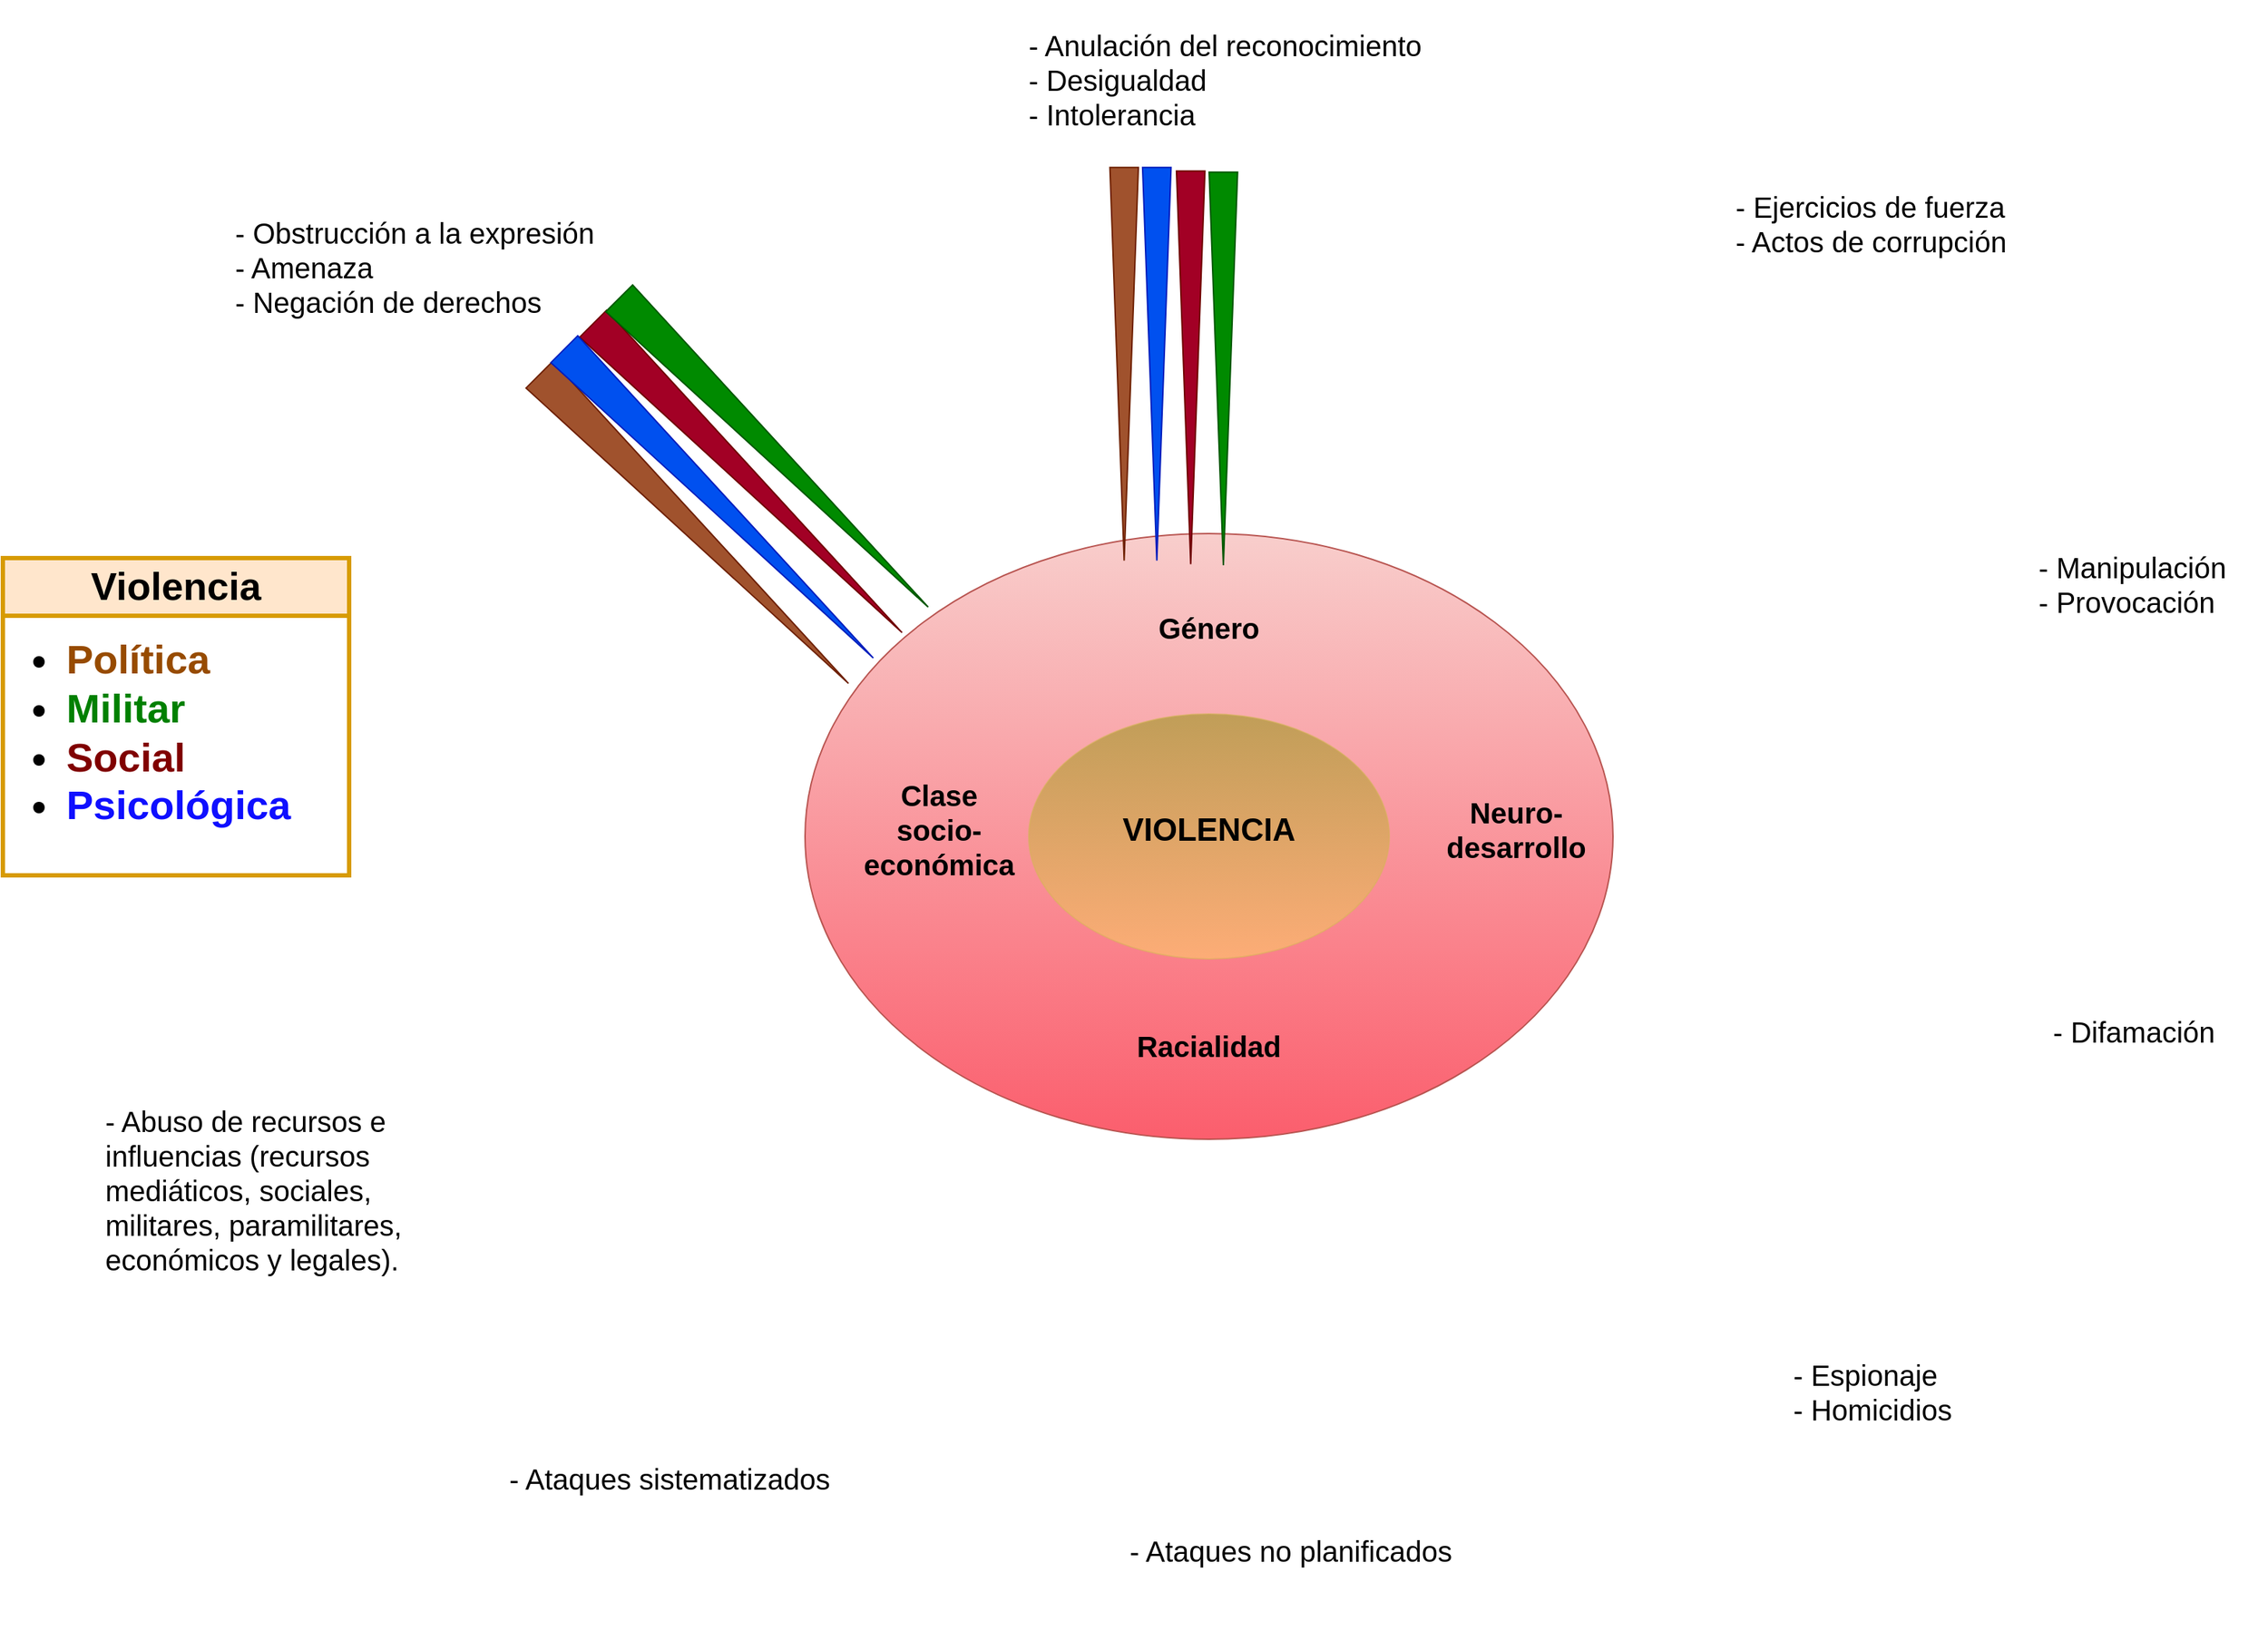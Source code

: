 <mxfile version="21.2.3" type="github">
  <diagram name="Page-1" id="5987fedf-629e-85c4-6858-42fee31821dd">
    <mxGraphModel dx="2200" dy="1085" grid="1" gridSize="10" guides="1" tooltips="1" connect="1" arrows="1" fold="1" page="1" pageScale="1.5" pageWidth="1169" pageHeight="826" background="#ffffff" math="0" shadow="0">
      <root>
        <mxCell id="0" style=";html=1;" />
        <mxCell id="1" style=";html=1;" parent="0" />
        <mxCell id="YfqoGUxCrP-vsWwG5_EB-9" value="" style="ellipse;whiteSpace=wrap;html=1;fillColor=#f8cecc;strokeColor=#b85450;gradientColor=#fb5e6d;movable=0;resizable=0;rotatable=0;deletable=0;editable=0;locked=1;connectable=0;" vertex="1" parent="1">
          <mxGeometry x="597" y="370" width="560" height="420" as="geometry" />
        </mxCell>
        <mxCell id="YfqoGUxCrP-vsWwG5_EB-31" value="" style="group;rotation=90;" vertex="1" connectable="0" parent="1">
          <mxGeometry x="433.8" y="203.8" width="288.87" height="280" as="geometry" />
        </mxCell>
        <mxCell id="YfqoGUxCrP-vsWwG5_EB-24" value="" style="triangle;whiteSpace=wrap;html=1;rotation=45;fillColor=#a0522d;fontColor=#ffffff;strokeColor=#6D1F00;" vertex="1" parent="YfqoGUxCrP-vsWwG5_EB-31">
          <mxGeometry x="-65.227" y="149.877" width="302.872" height="26.325" as="geometry" />
        </mxCell>
        <mxCell id="YfqoGUxCrP-vsWwG5_EB-26" value="" style="triangle;whiteSpace=wrap;html=1;rotation=45;fillColor=#a20025;fontColor=#ffffff;strokeColor=#6F0000;" vertex="1" parent="YfqoGUxCrP-vsWwG5_EB-31">
          <mxGeometry x="-28.084" y="114.612" width="302.872" height="26.325" as="geometry" />
        </mxCell>
        <mxCell id="YfqoGUxCrP-vsWwG5_EB-27" value="" style="triangle;whiteSpace=wrap;html=1;rotation=45;fillColor=#0050ef;fontColor=#ffffff;strokeColor=#001DBC;" vertex="1" parent="YfqoGUxCrP-vsWwG5_EB-31">
          <mxGeometry x="-48.015" y="132.244" width="302.872" height="26.325" as="geometry" />
        </mxCell>
        <mxCell id="YfqoGUxCrP-vsWwG5_EB-28" value="" style="triangle;whiteSpace=wrap;html=1;rotation=45;fillColor=#008a00;fontColor=#ffffff;strokeColor=#005700;" vertex="1" parent="YfqoGUxCrP-vsWwG5_EB-31">
          <mxGeometry x="-9.965" y="96.979" width="302.872" height="26.325" as="geometry" />
        </mxCell>
        <mxCell id="YfqoGUxCrP-vsWwG5_EB-32" value="" style="group;movable=0;resizable=0;rotatable=0;deletable=0;editable=0;locked=1;connectable=0;" vertex="1" connectable="0" parent="1">
          <mxGeometry x="660" y="420" width="460" height="320" as="geometry" />
        </mxCell>
        <mxCell id="2a5a01dd2e413fbf-3" value="" style="ellipse;whiteSpace=wrap;rounded=0;shadow=0;strokeWidth=1;fillColor=#ffd964;fontSize=24;align=center;strokeColor=#d6b656;opacity=50;fillStyle=auto;html=1;gradientColor=#888f01;gradientDirection=north;movable=1;resizable=1;rotatable=1;deletable=1;editable=1;locked=0;connectable=1;" parent="YfqoGUxCrP-vsWwG5_EB-32" vertex="1">
          <mxGeometry x="92" y="75" width="250" height="170" as="geometry" />
        </mxCell>
        <mxCell id="YfqoGUxCrP-vsWwG5_EB-5" value="&lt;font style=&quot;font-size: 22px;&quot;&gt;VIOLENCIA&lt;/font&gt;" style="text;strokeColor=none;align=center;fillColor=none;html=1;verticalAlign=middle;whiteSpace=wrap;rounded=0;fontSize=35;fontStyle=1;movable=1;resizable=1;rotatable=1;deletable=1;editable=1;locked=0;connectable=1;" vertex="1" parent="YfqoGUxCrP-vsWwG5_EB-32">
          <mxGeometry x="142" y="90" width="150" height="120" as="geometry" />
        </mxCell>
        <mxCell id="YfqoGUxCrP-vsWwG5_EB-13" value="&lt;font style=&quot;font-size: 20px;&quot;&gt;Género&lt;/font&gt;" style="text;strokeColor=none;align=center;fillColor=none;html=1;verticalAlign=middle;whiteSpace=wrap;rounded=0;fontStyle=1;movable=1;resizable=1;rotatable=1;deletable=1;editable=1;locked=0;connectable=1;" vertex="1" parent="YfqoGUxCrP-vsWwG5_EB-32">
          <mxGeometry x="187" width="60" height="30" as="geometry" />
        </mxCell>
        <mxCell id="YfqoGUxCrP-vsWwG5_EB-20" value="&lt;font style=&quot;font-size: 20px;&quot;&gt;Racialidad&lt;/font&gt;" style="text;strokeColor=none;align=center;fillColor=none;html=1;verticalAlign=middle;whiteSpace=wrap;rounded=0;fontStyle=1;movable=1;resizable=1;rotatable=1;deletable=1;editable=1;locked=0;connectable=1;" vertex="1" parent="YfqoGUxCrP-vsWwG5_EB-32">
          <mxGeometry x="187" y="290" width="60" height="30" as="geometry" />
        </mxCell>
        <mxCell id="YfqoGUxCrP-vsWwG5_EB-21" value="&lt;font style=&quot;font-size: 20px;&quot;&gt;Neuro-desarrollo&lt;/font&gt;" style="text;strokeColor=none;align=center;fillColor=none;html=1;verticalAlign=middle;whiteSpace=wrap;rounded=0;fontStyle=1;movable=1;resizable=1;rotatable=1;deletable=1;editable=1;locked=0;connectable=1;" vertex="1" parent="YfqoGUxCrP-vsWwG5_EB-32">
          <mxGeometry x="400" y="140" width="60" height="30" as="geometry" />
        </mxCell>
        <mxCell id="YfqoGUxCrP-vsWwG5_EB-22" value="&lt;font style=&quot;font-size: 20px;&quot;&gt;Clase&lt;br&gt;socio-económica&lt;br&gt;&lt;/font&gt;" style="text;strokeColor=none;align=center;fillColor=none;html=1;verticalAlign=middle;whiteSpace=wrap;rounded=0;fontStyle=1;movable=1;resizable=1;rotatable=1;deletable=1;editable=1;locked=0;connectable=1;" vertex="1" parent="YfqoGUxCrP-vsWwG5_EB-32">
          <mxGeometry y="120" width="60" height="70" as="geometry" />
        </mxCell>
        <mxCell id="YfqoGUxCrP-vsWwG5_EB-34" value="&lt;div align=&quot;left&quot;&gt;&lt;font style=&quot;font-size: 20px;&quot;&gt;- Obstrucción a la expresión&lt;/font&gt;&lt;/div&gt;&lt;div align=&quot;left&quot;&gt;&lt;font style=&quot;font-size: 20px;&quot;&gt;- Amenaza&lt;/font&gt;&lt;/div&gt;&lt;div align=&quot;left&quot;&gt;&lt;font style=&quot;font-size: 20px;&quot;&gt;- Negación de derechos&lt;br&gt;&lt;/font&gt;&lt;/div&gt;" style="text;strokeColor=none;align=left;fillColor=none;html=1;verticalAlign=middle;whiteSpace=wrap;rounded=0;fontSize=12;fontFamily=Helvetica;fontColor=default;" vertex="1" parent="1">
          <mxGeometry x="200" y="130" width="270" height="110" as="geometry" />
        </mxCell>
        <mxCell id="YfqoGUxCrP-vsWwG5_EB-36" value="&lt;font style=&quot;font-size: 20px;&quot;&gt;- Anulación del reconocimiento&lt;/font&gt;&lt;div align=&quot;left&quot;&gt;&lt;font style=&quot;font-size: 20px;&quot;&gt;- Desigualdad&lt;/font&gt;&lt;/div&gt;&lt;div align=&quot;left&quot;&gt;&lt;font style=&quot;font-size: 20px;&quot;&gt;- Intolerancia&lt;br&gt;&lt;/font&gt;&lt;/div&gt;" style="text;strokeColor=none;align=left;fillColor=none;html=1;verticalAlign=middle;whiteSpace=wrap;rounded=0;fontSize=12;fontFamily=Helvetica;fontColor=default;" vertex="1" parent="1">
          <mxGeometry x="750" width="280" height="110" as="geometry" />
        </mxCell>
        <mxCell id="YfqoGUxCrP-vsWwG5_EB-37" value="&lt;div align=&quot;left&quot;&gt;&lt;font style=&quot;font-size: 20px;&quot;&gt;- Ejercicios de fuerza&lt;/font&gt;&lt;/div&gt;&lt;div align=&quot;left&quot;&gt;&lt;font style=&quot;font-size: 20px;&quot;&gt;- Actos de corrupción&lt;br&gt;&lt;/font&gt;&lt;/div&gt;" style="text;strokeColor=none;align=left;fillColor=none;html=1;verticalAlign=middle;whiteSpace=wrap;rounded=0;fontSize=12;fontFamily=Helvetica;fontColor=default;" vertex="1" parent="1">
          <mxGeometry x="1240" y="100" width="270" height="110" as="geometry" />
        </mxCell>
        <mxCell id="YfqoGUxCrP-vsWwG5_EB-38" value="&lt;div align=&quot;left&quot;&gt;&lt;font style=&quot;font-size: 20px;&quot;&gt;- Manipulación&lt;/font&gt;&lt;/div&gt;&lt;div align=&quot;left&quot;&gt;&lt;font style=&quot;font-size: 20px;&quot;&gt;- Provocación&lt;br&gt;&lt;/font&gt;&lt;/div&gt;" style="text;strokeColor=none;align=left;fillColor=none;html=1;verticalAlign=middle;whiteSpace=wrap;rounded=0;fontSize=12;fontFamily=Helvetica;fontColor=default;" vertex="1" parent="1">
          <mxGeometry x="1450" y="350" width="160" height="110" as="geometry" />
        </mxCell>
        <mxCell id="YfqoGUxCrP-vsWwG5_EB-39" value="&lt;div align=&quot;left&quot;&gt;&lt;font style=&quot;font-size: 20px;&quot;&gt;- Difamación&lt;br&gt;&lt;/font&gt;&lt;/div&gt;" style="text;strokeColor=none;align=left;fillColor=none;html=1;verticalAlign=middle;whiteSpace=wrap;rounded=0;fontSize=12;fontFamily=Helvetica;fontColor=default;" vertex="1" parent="1">
          <mxGeometry x="1460" y="660" width="150" height="110" as="geometry" />
        </mxCell>
        <mxCell id="YfqoGUxCrP-vsWwG5_EB-40" value="&lt;div align=&quot;left&quot;&gt;&lt;font style=&quot;font-size: 20px;&quot;&gt;- Espionaje&lt;/font&gt;&lt;/div&gt;&lt;div align=&quot;left&quot;&gt;&lt;font style=&quot;font-size: 20px;&quot;&gt;- Homicidios&lt;br&gt;&lt;/font&gt;&lt;/div&gt;" style="text;strokeColor=none;align=left;fillColor=none;html=1;verticalAlign=middle;whiteSpace=wrap;rounded=0;fontSize=12;fontFamily=Helvetica;fontColor=default;" vertex="1" parent="1">
          <mxGeometry x="1280" y="910" width="140" height="110" as="geometry" />
        </mxCell>
        <mxCell id="YfqoGUxCrP-vsWwG5_EB-41" value="&lt;div align=&quot;left&quot;&gt;&lt;font style=&quot;font-size: 20px;&quot;&gt;- Ataques no planificados&lt;br&gt;&lt;/font&gt;&lt;/div&gt;" style="text;strokeColor=none;align=left;fillColor=none;html=1;verticalAlign=middle;whiteSpace=wrap;rounded=0;fontSize=12;fontFamily=Helvetica;fontColor=default;" vertex="1" parent="1">
          <mxGeometry x="820" y="1020" width="230" height="110" as="geometry" />
        </mxCell>
        <mxCell id="YfqoGUxCrP-vsWwG5_EB-42" value="&lt;div align=&quot;left&quot;&gt;&lt;font style=&quot;font-size: 20px;&quot;&gt;- Ataques sistematizados&lt;br&gt;&lt;/font&gt;&lt;/div&gt;" style="text;strokeColor=none;align=left;fillColor=none;html=1;verticalAlign=middle;whiteSpace=wrap;rounded=0;fontSize=12;fontFamily=Helvetica;fontColor=default;" vertex="1" parent="1">
          <mxGeometry x="390" y="970" width="240" height="110" as="geometry" />
        </mxCell>
        <mxCell id="YfqoGUxCrP-vsWwG5_EB-43" value="&lt;div align=&quot;left&quot;&gt;&lt;font style=&quot;font-size: 20px;&quot;&gt;- Abuso de recursos e influencias (recursos mediáticos, sociales, militares, paramilitares, económicos y legales).&lt;br&gt;&lt;/font&gt;&lt;/div&gt;" style="text;strokeColor=none;align=left;fillColor=none;html=1;verticalAlign=middle;whiteSpace=wrap;rounded=0;fontSize=12;fontFamily=Helvetica;fontColor=default;" vertex="1" parent="1">
          <mxGeometry x="110" y="770" width="230" height="110" as="geometry" />
        </mxCell>
        <mxCell id="YfqoGUxCrP-vsWwG5_EB-45" value="" style="group;rotation=-225;" vertex="1" connectable="0" parent="1">
          <mxGeometry x="780" y="203.8" width="260" height="210" as="geometry" />
        </mxCell>
        <mxCell id="YfqoGUxCrP-vsWwG5_EB-46" value="" style="triangle;whiteSpace=wrap;html=1;rotation=-270;fillColor=#a0522d;fontColor=#ffffff;strokeColor=#6D1F00;" vertex="1" parent="YfqoGUxCrP-vsWwG5_EB-45">
          <mxGeometry x="-98.129" y="38.769" width="272.603" height="19.744" as="geometry" />
        </mxCell>
        <mxCell id="YfqoGUxCrP-vsWwG5_EB-47" value="" style="triangle;whiteSpace=wrap;html=1;rotation=-270;fillColor=#a20025;fontColor=#ffffff;strokeColor=#6F0000;" vertex="1" parent="YfqoGUxCrP-vsWwG5_EB-45">
          <mxGeometry x="-52" y="41.192" width="272.603" height="19.744" as="geometry" />
        </mxCell>
        <mxCell id="YfqoGUxCrP-vsWwG5_EB-48" value="" style="triangle;whiteSpace=wrap;html=1;rotation=-270;fillColor=#0050ef;fontColor=#ffffff;strokeColor=#001DBC;" vertex="1" parent="YfqoGUxCrP-vsWwG5_EB-45">
          <mxGeometry x="-75.484" y="38.769" width="272.603" height="19.744" as="geometry" />
        </mxCell>
        <mxCell id="YfqoGUxCrP-vsWwG5_EB-49" value="" style="triangle;whiteSpace=wrap;html=1;rotation=-270;fillColor=#008a00;fontColor=#ffffff;strokeColor=#005700;" vertex="1" parent="YfqoGUxCrP-vsWwG5_EB-45">
          <mxGeometry x="-29.355" y="42" width="272.603" height="19.744" as="geometry" />
        </mxCell>
        <mxCell id="YfqoGUxCrP-vsWwG5_EB-53" value="&lt;font style=&quot;font-size: 27px;&quot;&gt;Violencia&lt;/font&gt;" style="swimlane;whiteSpace=wrap;html=1;strokeColor=#d79b00;fontFamily=Helvetica;fontSize=12;fillColor=#ffe6cc;startSize=40;swimlaneFillColor=none;strokeWidth=3;" vertex="1" parent="1">
          <mxGeometry x="41" y="387" width="240" height="220" as="geometry" />
        </mxCell>
        <mxCell id="YfqoGUxCrP-vsWwG5_EB-54" value="&lt;ul style=&quot;font-size: 28px;&quot;&gt;&lt;li&gt;&lt;b&gt;&lt;font style=&quot;font-size: 28px;&quot; color=&quot;#974b00&quot;&gt;Política&lt;/font&gt;&lt;/b&gt;&lt;/li&gt;&lt;li&gt;&lt;b&gt;&lt;font style=&quot;font-size: 28px;&quot; color=&quot;#008000&quot;&gt;Militar&lt;/font&gt;&lt;/b&gt;&lt;/li&gt;&lt;li&gt;&lt;b&gt;&lt;font style=&quot;font-size: 28px;&quot; color=&quot;#800000&quot;&gt;Social&lt;/font&gt;&lt;/b&gt;&lt;/li&gt;&lt;li&gt;&lt;b&gt;&lt;font style=&quot;font-size: 28px;&quot; color=&quot;#0f0fff&quot;&gt;Psicológica&lt;br&gt;&lt;/font&gt;&lt;/b&gt;&lt;/li&gt;&lt;/ul&gt;" style="text;strokeColor=none;align=left;fillColor=none;html=1;verticalAlign=middle;whiteSpace=wrap;rounded=0;fontSize=12;fontFamily=Helvetica;fontColor=default;" vertex="1" parent="YfqoGUxCrP-vsWwG5_EB-53">
          <mxGeometry x="2" y="61" width="230" height="120" as="geometry" />
        </mxCell>
      </root>
    </mxGraphModel>
  </diagram>
</mxfile>
